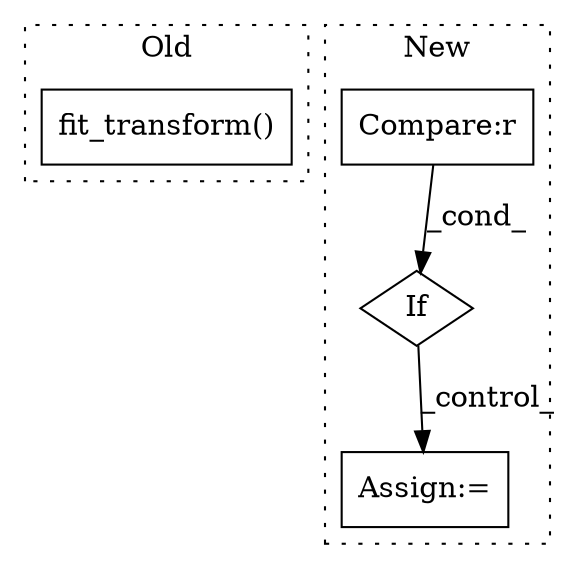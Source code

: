 digraph G {
subgraph cluster0 {
1 [label="fit_transform()" a="75" s="3661,3693" l="23,1" shape="box"];
label = "Old";
style="dotted";
}
subgraph cluster1 {
2 [label="If" a="96" s="4393" l="0" shape="diamond"];
3 [label="Assign:=" a="68" s="4440" l="3" shape="box"];
4 [label="Compare:r" a="40" s="4393" l="24" shape="box"];
label = "New";
style="dotted";
}
2 -> 3 [label="_control_"];
4 -> 2 [label="_cond_"];
}